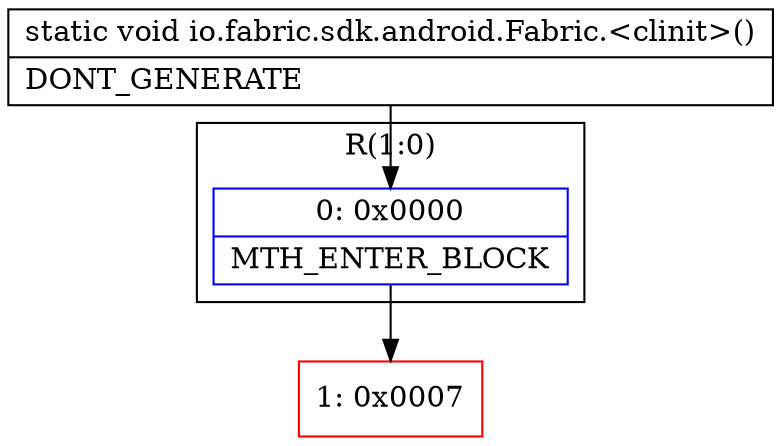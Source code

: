 digraph "CFG forio.fabric.sdk.android.Fabric.\<clinit\>()V" {
subgraph cluster_Region_984164324 {
label = "R(1:0)";
node [shape=record,color=blue];
Node_0 [shape=record,label="{0\:\ 0x0000|MTH_ENTER_BLOCK\l}"];
}
Node_1 [shape=record,color=red,label="{1\:\ 0x0007}"];
MethodNode[shape=record,label="{static void io.fabric.sdk.android.Fabric.\<clinit\>()  | DONT_GENERATE\l}"];
MethodNode -> Node_0;
Node_0 -> Node_1;
}

